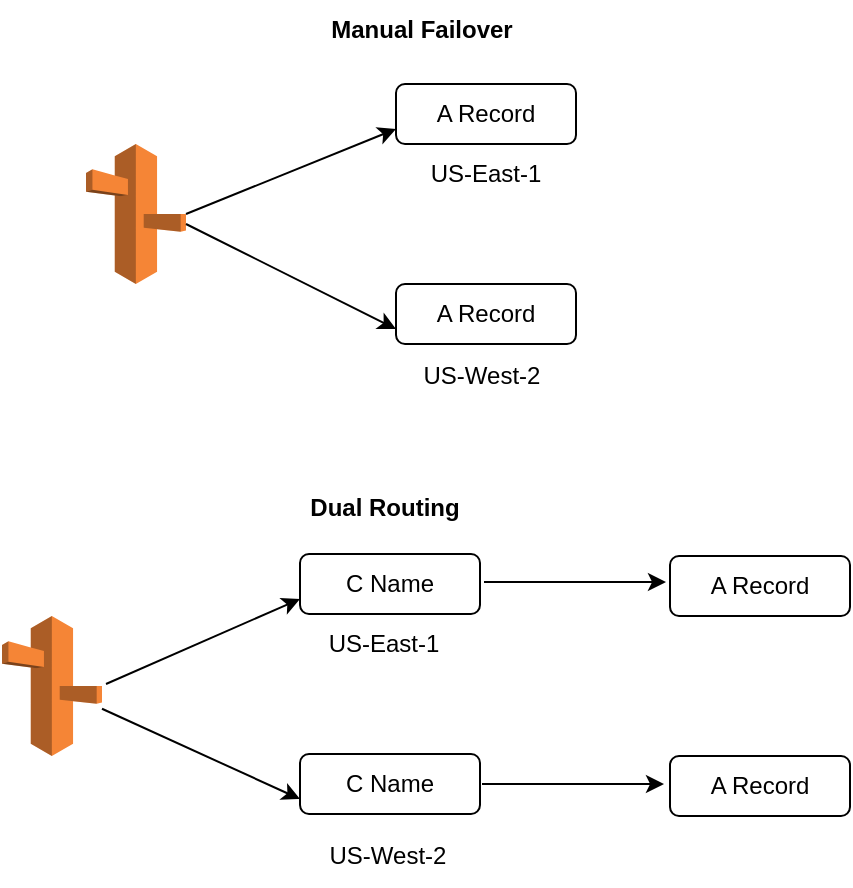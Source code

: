 <mxfile version="26.1.3">
  <diagram name="Page-1" id="hAe2Lc8hlMuBLfMeI2do">
    <mxGraphModel dx="794" dy="458" grid="1" gridSize="10" guides="1" tooltips="1" connect="1" arrows="1" fold="1" page="1" pageScale="1" pageWidth="850" pageHeight="1100" math="0" shadow="0">
      <root>
        <mxCell id="0" />
        <mxCell id="1" parent="0" />
        <mxCell id="ac8gZ6GfhquLf5D6Cpzo-1" value="" style="outlineConnect=0;dashed=0;verticalLabelPosition=bottom;verticalAlign=top;align=center;html=1;shape=mxgraph.aws3.route_53;fillColor=#F58536;gradientColor=none;" parent="1" vertex="1">
          <mxGeometry x="270" y="460" width="50" height="70" as="geometry" />
        </mxCell>
        <mxCell id="ac8gZ6GfhquLf5D6Cpzo-2" value="A Record" style="rounded=1;whiteSpace=wrap;html=1;" parent="1" vertex="1">
          <mxGeometry x="425" y="430" width="90" height="30" as="geometry" />
        </mxCell>
        <mxCell id="ac8gZ6GfhquLf5D6Cpzo-3" value="A Record" style="rounded=1;whiteSpace=wrap;html=1;" parent="1" vertex="1">
          <mxGeometry x="425" y="530" width="90" height="30" as="geometry" />
        </mxCell>
        <mxCell id="ac8gZ6GfhquLf5D6Cpzo-4" value="" style="endArrow=classic;html=1;rounded=0;entryX=0;entryY=0.75;entryDx=0;entryDy=0;exitX=1;exitY=0.5;exitDx=0;exitDy=0;exitPerimeter=0;" parent="1" source="ac8gZ6GfhquLf5D6Cpzo-1" target="ac8gZ6GfhquLf5D6Cpzo-2" edge="1">
          <mxGeometry width="50" height="50" relative="1" as="geometry">
            <mxPoint x="345" y="490" as="sourcePoint" />
            <mxPoint x="395" y="440" as="targetPoint" />
          </mxGeometry>
        </mxCell>
        <mxCell id="ac8gZ6GfhquLf5D6Cpzo-5" value="" style="endArrow=classic;html=1;rounded=0;entryX=0;entryY=0.75;entryDx=0;entryDy=0;" parent="1" target="ac8gZ6GfhquLf5D6Cpzo-3" edge="1">
          <mxGeometry width="50" height="50" relative="1" as="geometry">
            <mxPoint x="320" y="500" as="sourcePoint" />
            <mxPoint x="385" y="490" as="targetPoint" />
          </mxGeometry>
        </mxCell>
        <mxCell id="ac8gZ6GfhquLf5D6Cpzo-6" value="" style="outlineConnect=0;dashed=0;verticalLabelPosition=bottom;verticalAlign=top;align=center;html=1;shape=mxgraph.aws3.route_53;fillColor=#F58536;gradientColor=none;" parent="1" vertex="1">
          <mxGeometry x="228" y="696" width="50" height="70" as="geometry" />
        </mxCell>
        <mxCell id="ac8gZ6GfhquLf5D6Cpzo-7" value="C Name" style="rounded=1;whiteSpace=wrap;html=1;" parent="1" vertex="1">
          <mxGeometry x="377" y="665" width="90" height="30" as="geometry" />
        </mxCell>
        <mxCell id="ac8gZ6GfhquLf5D6Cpzo-8" value="C Name" style="rounded=1;whiteSpace=wrap;html=1;" parent="1" vertex="1">
          <mxGeometry x="377" y="765" width="90" height="30" as="geometry" />
        </mxCell>
        <mxCell id="ac8gZ6GfhquLf5D6Cpzo-9" value="" style="endArrow=classic;html=1;rounded=0;entryX=0;entryY=0.75;entryDx=0;entryDy=0;" parent="1" target="ac8gZ6GfhquLf5D6Cpzo-7" edge="1">
          <mxGeometry width="50" height="50" relative="1" as="geometry">
            <mxPoint x="280" y="730" as="sourcePoint" />
            <mxPoint x="347" y="675" as="targetPoint" />
          </mxGeometry>
        </mxCell>
        <mxCell id="ac8gZ6GfhquLf5D6Cpzo-10" value="" style="endArrow=classic;html=1;rounded=0;entryX=0;entryY=0.75;entryDx=0;entryDy=0;" parent="1" source="ac8gZ6GfhquLf5D6Cpzo-6" target="ac8gZ6GfhquLf5D6Cpzo-8" edge="1">
          <mxGeometry width="50" height="50" relative="1" as="geometry">
            <mxPoint x="287" y="775" as="sourcePoint" />
            <mxPoint x="337" y="725" as="targetPoint" />
          </mxGeometry>
        </mxCell>
        <mxCell id="ac8gZ6GfhquLf5D6Cpzo-11" value="A Record" style="rounded=1;whiteSpace=wrap;html=1;" parent="1" vertex="1">
          <mxGeometry x="562" y="666" width="90" height="30" as="geometry" />
        </mxCell>
        <mxCell id="ac8gZ6GfhquLf5D6Cpzo-12" value="A Record" style="rounded=1;whiteSpace=wrap;html=1;" parent="1" vertex="1">
          <mxGeometry x="562" y="766" width="90" height="30" as="geometry" />
        </mxCell>
        <mxCell id="ac8gZ6GfhquLf5D6Cpzo-13" value="" style="endArrow=classic;html=1;rounded=0;" parent="1" edge="1">
          <mxGeometry width="50" height="50" relative="1" as="geometry">
            <mxPoint x="469" y="679" as="sourcePoint" />
            <mxPoint x="560" y="679" as="targetPoint" />
          </mxGeometry>
        </mxCell>
        <mxCell id="ac8gZ6GfhquLf5D6Cpzo-14" value="" style="endArrow=classic;html=1;rounded=0;" parent="1" edge="1">
          <mxGeometry width="50" height="50" relative="1" as="geometry">
            <mxPoint x="468" y="780" as="sourcePoint" />
            <mxPoint x="559" y="780" as="targetPoint" />
          </mxGeometry>
        </mxCell>
        <mxCell id="ac8gZ6GfhquLf5D6Cpzo-15" value="US-East-1" style="text;html=1;align=center;verticalAlign=middle;whiteSpace=wrap;rounded=0;" parent="1" vertex="1">
          <mxGeometry x="440" y="460" width="60" height="30" as="geometry" />
        </mxCell>
        <mxCell id="ac8gZ6GfhquLf5D6Cpzo-16" value="US-West-2" style="text;html=1;align=center;verticalAlign=middle;whiteSpace=wrap;rounded=0;" parent="1" vertex="1">
          <mxGeometry x="433" y="561" width="70" height="30" as="geometry" />
        </mxCell>
        <mxCell id="ac8gZ6GfhquLf5D6Cpzo-17" value="US-West-2" style="text;html=1;align=center;verticalAlign=middle;whiteSpace=wrap;rounded=0;" parent="1" vertex="1">
          <mxGeometry x="386" y="801" width="70" height="30" as="geometry" />
        </mxCell>
        <mxCell id="ac8gZ6GfhquLf5D6Cpzo-18" value="US-East-1" style="text;html=1;align=center;verticalAlign=middle;whiteSpace=wrap;rounded=0;" parent="1" vertex="1">
          <mxGeometry x="389" y="695" width="60" height="30" as="geometry" />
        </mxCell>
        <mxCell id="R6B_jnIruhFrpCtf1scn-1" value="Dual Routing" style="text;html=1;align=center;verticalAlign=middle;whiteSpace=wrap;rounded=0;fontStyle=1" vertex="1" parent="1">
          <mxGeometry x="360" y="627" width="119" height="30" as="geometry" />
        </mxCell>
        <mxCell id="R6B_jnIruhFrpCtf1scn-2" value="Manual Failover" style="text;html=1;align=center;verticalAlign=middle;whiteSpace=wrap;rounded=0;fontStyle=1" vertex="1" parent="1">
          <mxGeometry x="388" y="388" width="100" height="30" as="geometry" />
        </mxCell>
      </root>
    </mxGraphModel>
  </diagram>
</mxfile>
